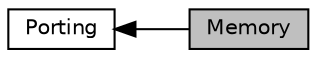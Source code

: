 digraph "Memory"
{
  edge [fontname="Helvetica",fontsize="10",labelfontname="Helvetica",labelfontsize="10"];
  node [fontname="Helvetica",fontsize="10",shape=record];
  rankdir=LR;
  Node0 [label="Memory",height=0.2,width=0.4,color="black", fillcolor="grey75", style="filled", fontcolor="black"];
  Node1 [label="Porting",height=0.2,width=0.4,color="black", fillcolor="white", style="filled",URL="$group__port.html",tooltip="Porting layer. "];
  Node1->Node0 [shape=plaintext, dir="back", style="solid"];
}
